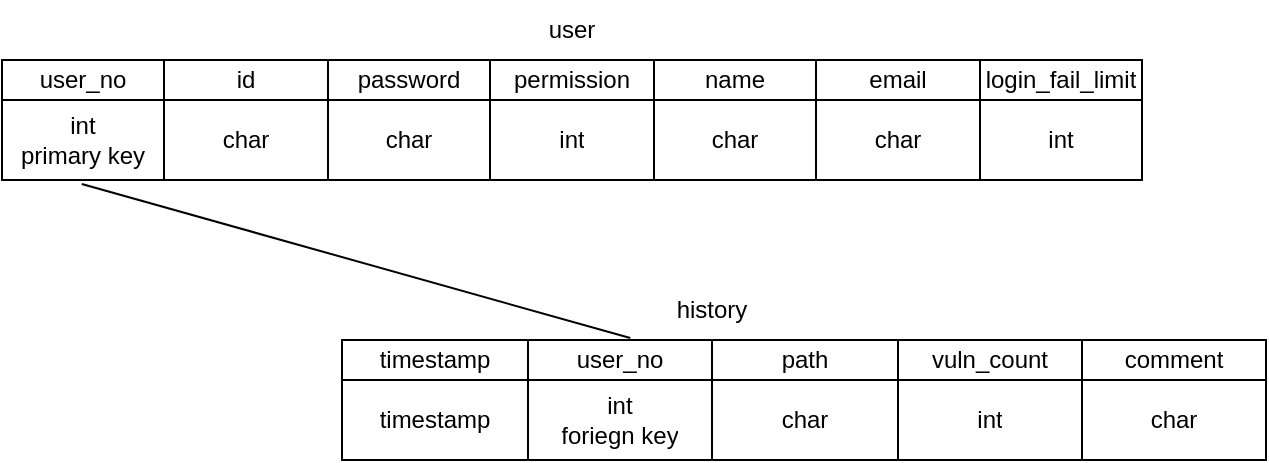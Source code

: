 <mxfile version="16.6.4" type="github">
  <diagram id="C6jIiFBb9JtyNrigomXV" name="Page-1">
    <mxGraphModel dx="1186" dy="796" grid="1" gridSize="10" guides="1" tooltips="1" connect="1" arrows="1" fold="1" page="1" pageScale="1" pageWidth="827" pageHeight="1169" math="0" shadow="0">
      <root>
        <mxCell id="0" />
        <mxCell id="1" parent="0" />
        <mxCell id="mdGvDX3dUPg5RDdedV_2-4" value="" style="shape=table;startSize=0;container=1;collapsible=0;childLayout=tableLayout;" vertex="1" parent="1">
          <mxGeometry x="129" y="170" width="570" height="60" as="geometry" />
        </mxCell>
        <mxCell id="mdGvDX3dUPg5RDdedV_2-5" value="" style="shape=tableRow;horizontal=0;startSize=0;swimlaneHead=0;swimlaneBody=0;top=0;left=0;bottom=0;right=0;collapsible=0;dropTarget=0;fillColor=none;points=[[0,0.5],[1,0.5]];portConstraint=eastwest;" vertex="1" parent="mdGvDX3dUPg5RDdedV_2-4">
          <mxGeometry width="570" height="20" as="geometry" />
        </mxCell>
        <mxCell id="mdGvDX3dUPg5RDdedV_2-6" value="user_no" style="shape=partialRectangle;html=1;whiteSpace=wrap;connectable=0;overflow=hidden;fillColor=none;top=0;left=0;bottom=0;right=0;pointerEvents=1;" vertex="1" parent="mdGvDX3dUPg5RDdedV_2-5">
          <mxGeometry width="81" height="20" as="geometry">
            <mxRectangle width="81" height="20" as="alternateBounds" />
          </mxGeometry>
        </mxCell>
        <mxCell id="mdGvDX3dUPg5RDdedV_2-7" value="id" style="shape=partialRectangle;html=1;whiteSpace=wrap;connectable=0;overflow=hidden;fillColor=none;top=0;left=0;bottom=0;right=0;pointerEvents=1;" vertex="1" parent="mdGvDX3dUPg5RDdedV_2-5">
          <mxGeometry x="81" width="82" height="20" as="geometry">
            <mxRectangle width="82" height="20" as="alternateBounds" />
          </mxGeometry>
        </mxCell>
        <mxCell id="mdGvDX3dUPg5RDdedV_2-8" value="password" style="shape=partialRectangle;html=1;whiteSpace=wrap;connectable=0;overflow=hidden;fillColor=none;top=0;left=0;bottom=0;right=0;pointerEvents=1;" vertex="1" parent="mdGvDX3dUPg5RDdedV_2-5">
          <mxGeometry x="163" width="81" height="20" as="geometry">
            <mxRectangle width="81" height="20" as="alternateBounds" />
          </mxGeometry>
        </mxCell>
        <mxCell id="mdGvDX3dUPg5RDdedV_2-9" value="permission" style="shape=partialRectangle;html=1;whiteSpace=wrap;connectable=0;overflow=hidden;fillColor=none;top=0;left=0;bottom=0;right=0;pointerEvents=1;" vertex="1" parent="mdGvDX3dUPg5RDdedV_2-5">
          <mxGeometry x="244" width="82" height="20" as="geometry">
            <mxRectangle width="82" height="20" as="alternateBounds" />
          </mxGeometry>
        </mxCell>
        <mxCell id="mdGvDX3dUPg5RDdedV_2-10" value="name" style="shape=partialRectangle;html=1;whiteSpace=wrap;connectable=0;overflow=hidden;fillColor=none;top=0;left=0;bottom=0;right=0;pointerEvents=1;" vertex="1" parent="mdGvDX3dUPg5RDdedV_2-5">
          <mxGeometry x="326" width="81" height="20" as="geometry">
            <mxRectangle width="81" height="20" as="alternateBounds" />
          </mxGeometry>
        </mxCell>
        <mxCell id="mdGvDX3dUPg5RDdedV_2-11" value="email" style="shape=partialRectangle;html=1;whiteSpace=wrap;connectable=0;overflow=hidden;fillColor=none;top=0;left=0;bottom=0;right=0;pointerEvents=1;" vertex="1" parent="mdGvDX3dUPg5RDdedV_2-5">
          <mxGeometry x="407" width="82" height="20" as="geometry">
            <mxRectangle width="82" height="20" as="alternateBounds" />
          </mxGeometry>
        </mxCell>
        <mxCell id="mdGvDX3dUPg5RDdedV_2-12" value="login_fail_limit" style="shape=partialRectangle;html=1;whiteSpace=wrap;connectable=0;overflow=hidden;fillColor=none;top=0;left=0;bottom=0;right=0;pointerEvents=1;" vertex="1" parent="mdGvDX3dUPg5RDdedV_2-5">
          <mxGeometry x="489" width="81" height="20" as="geometry">
            <mxRectangle width="81" height="20" as="alternateBounds" />
          </mxGeometry>
        </mxCell>
        <mxCell id="mdGvDX3dUPg5RDdedV_2-13" value="" style="shape=tableRow;horizontal=0;startSize=0;swimlaneHead=0;swimlaneBody=0;top=0;left=0;bottom=0;right=0;collapsible=0;dropTarget=0;fillColor=none;points=[[0,0.5],[1,0.5]];portConstraint=eastwest;" vertex="1" parent="mdGvDX3dUPg5RDdedV_2-4">
          <mxGeometry y="20" width="570" height="40" as="geometry" />
        </mxCell>
        <mxCell id="mdGvDX3dUPg5RDdedV_2-14" value="int &lt;br&gt;primary key" style="shape=partialRectangle;html=1;whiteSpace=wrap;connectable=0;overflow=hidden;fillColor=none;top=0;left=0;bottom=0;right=0;pointerEvents=1;" vertex="1" parent="mdGvDX3dUPg5RDdedV_2-13">
          <mxGeometry width="81" height="40" as="geometry">
            <mxRectangle width="81" height="40" as="alternateBounds" />
          </mxGeometry>
        </mxCell>
        <mxCell id="mdGvDX3dUPg5RDdedV_2-15" value="char" style="shape=partialRectangle;html=1;whiteSpace=wrap;connectable=0;overflow=hidden;fillColor=none;top=0;left=0;bottom=0;right=0;pointerEvents=1;" vertex="1" parent="mdGvDX3dUPg5RDdedV_2-13">
          <mxGeometry x="81" width="82" height="40" as="geometry">
            <mxRectangle width="82" height="40" as="alternateBounds" />
          </mxGeometry>
        </mxCell>
        <mxCell id="mdGvDX3dUPg5RDdedV_2-16" value="char" style="shape=partialRectangle;html=1;whiteSpace=wrap;connectable=0;overflow=hidden;fillColor=none;top=0;left=0;bottom=0;right=0;pointerEvents=1;" vertex="1" parent="mdGvDX3dUPg5RDdedV_2-13">
          <mxGeometry x="163" width="81" height="40" as="geometry">
            <mxRectangle width="81" height="40" as="alternateBounds" />
          </mxGeometry>
        </mxCell>
        <mxCell id="mdGvDX3dUPg5RDdedV_2-17" value="int" style="shape=partialRectangle;html=1;whiteSpace=wrap;connectable=0;overflow=hidden;fillColor=none;top=0;left=0;bottom=0;right=0;pointerEvents=1;" vertex="1" parent="mdGvDX3dUPg5RDdedV_2-13">
          <mxGeometry x="244" width="82" height="40" as="geometry">
            <mxRectangle width="82" height="40" as="alternateBounds" />
          </mxGeometry>
        </mxCell>
        <mxCell id="mdGvDX3dUPg5RDdedV_2-18" value="char" style="shape=partialRectangle;html=1;whiteSpace=wrap;connectable=0;overflow=hidden;fillColor=none;top=0;left=0;bottom=0;right=0;pointerEvents=1;" vertex="1" parent="mdGvDX3dUPg5RDdedV_2-13">
          <mxGeometry x="326" width="81" height="40" as="geometry">
            <mxRectangle width="81" height="40" as="alternateBounds" />
          </mxGeometry>
        </mxCell>
        <mxCell id="mdGvDX3dUPg5RDdedV_2-19" value="char" style="shape=partialRectangle;html=1;whiteSpace=wrap;connectable=0;overflow=hidden;fillColor=none;top=0;left=0;bottom=0;right=0;pointerEvents=1;" vertex="1" parent="mdGvDX3dUPg5RDdedV_2-13">
          <mxGeometry x="407" width="82" height="40" as="geometry">
            <mxRectangle width="82" height="40" as="alternateBounds" />
          </mxGeometry>
        </mxCell>
        <mxCell id="mdGvDX3dUPg5RDdedV_2-20" value="int" style="shape=partialRectangle;html=1;whiteSpace=wrap;connectable=0;overflow=hidden;fillColor=none;top=0;left=0;bottom=0;right=0;pointerEvents=1;" vertex="1" parent="mdGvDX3dUPg5RDdedV_2-13">
          <mxGeometry x="489" width="81" height="40" as="geometry">
            <mxRectangle width="81" height="40" as="alternateBounds" />
          </mxGeometry>
        </mxCell>
        <mxCell id="mdGvDX3dUPg5RDdedV_2-23" value="user" style="text;html=1;strokeColor=none;fillColor=none;align=center;verticalAlign=middle;whiteSpace=wrap;rounded=0;" vertex="1" parent="1">
          <mxGeometry x="384" y="140" width="60" height="30" as="geometry" />
        </mxCell>
        <mxCell id="mdGvDX3dUPg5RDdedV_2-24" value="history" style="text;html=1;strokeColor=none;fillColor=none;align=center;verticalAlign=middle;whiteSpace=wrap;rounded=0;" vertex="1" parent="1">
          <mxGeometry x="454" y="280" width="60" height="30" as="geometry" />
        </mxCell>
        <mxCell id="mdGvDX3dUPg5RDdedV_2-25" value="" style="shape=table;startSize=0;container=1;collapsible=0;childLayout=tableLayout;" vertex="1" parent="1">
          <mxGeometry x="299" y="310" width="462" height="60" as="geometry" />
        </mxCell>
        <mxCell id="mdGvDX3dUPg5RDdedV_2-26" value="" style="shape=tableRow;horizontal=0;startSize=0;swimlaneHead=0;swimlaneBody=0;top=0;left=0;bottom=0;right=0;collapsible=0;dropTarget=0;fillColor=none;points=[[0,0.5],[1,0.5]];portConstraint=eastwest;" vertex="1" parent="mdGvDX3dUPg5RDdedV_2-25">
          <mxGeometry width="462" height="20" as="geometry" />
        </mxCell>
        <mxCell id="mdGvDX3dUPg5RDdedV_2-27" value="timestamp" style="shape=partialRectangle;html=1;whiteSpace=wrap;connectable=0;overflow=hidden;fillColor=none;top=0;left=0;bottom=0;right=0;pointerEvents=1;" vertex="1" parent="mdGvDX3dUPg5RDdedV_2-26">
          <mxGeometry width="93" height="20" as="geometry">
            <mxRectangle width="93" height="20" as="alternateBounds" />
          </mxGeometry>
        </mxCell>
        <mxCell id="mdGvDX3dUPg5RDdedV_2-28" value="user_no" style="shape=partialRectangle;html=1;whiteSpace=wrap;connectable=0;overflow=hidden;fillColor=none;top=0;left=0;bottom=0;right=0;pointerEvents=1;" vertex="1" parent="mdGvDX3dUPg5RDdedV_2-26">
          <mxGeometry x="93" width="92" height="20" as="geometry">
            <mxRectangle width="92" height="20" as="alternateBounds" />
          </mxGeometry>
        </mxCell>
        <mxCell id="mdGvDX3dUPg5RDdedV_2-29" value="path" style="shape=partialRectangle;html=1;whiteSpace=wrap;connectable=0;overflow=hidden;fillColor=none;top=0;left=0;bottom=0;right=0;pointerEvents=1;" vertex="1" parent="mdGvDX3dUPg5RDdedV_2-26">
          <mxGeometry x="185" width="93" height="20" as="geometry">
            <mxRectangle width="93" height="20" as="alternateBounds" />
          </mxGeometry>
        </mxCell>
        <mxCell id="mdGvDX3dUPg5RDdedV_2-30" value="vuln_count" style="shape=partialRectangle;html=1;whiteSpace=wrap;connectable=0;overflow=hidden;fillColor=none;top=0;left=0;bottom=0;right=0;pointerEvents=1;" vertex="1" parent="mdGvDX3dUPg5RDdedV_2-26">
          <mxGeometry x="278" width="92" height="20" as="geometry">
            <mxRectangle width="92" height="20" as="alternateBounds" />
          </mxGeometry>
        </mxCell>
        <mxCell id="mdGvDX3dUPg5RDdedV_2-37" value="comment" style="shape=partialRectangle;html=1;whiteSpace=wrap;connectable=0;overflow=hidden;fillColor=none;top=0;left=0;bottom=0;right=0;pointerEvents=1;" vertex="1" parent="mdGvDX3dUPg5RDdedV_2-26">
          <mxGeometry x="370" width="92" height="20" as="geometry">
            <mxRectangle width="92" height="20" as="alternateBounds" />
          </mxGeometry>
        </mxCell>
        <mxCell id="mdGvDX3dUPg5RDdedV_2-31" value="" style="shape=tableRow;horizontal=0;startSize=0;swimlaneHead=0;swimlaneBody=0;top=0;left=0;bottom=0;right=0;collapsible=0;dropTarget=0;fillColor=none;points=[[0,0.5],[1,0.5]];portConstraint=eastwest;" vertex="1" parent="mdGvDX3dUPg5RDdedV_2-25">
          <mxGeometry y="20" width="462" height="40" as="geometry" />
        </mxCell>
        <mxCell id="mdGvDX3dUPg5RDdedV_2-32" value="timestamp" style="shape=partialRectangle;html=1;whiteSpace=wrap;connectable=0;overflow=hidden;fillColor=none;top=0;left=0;bottom=0;right=0;pointerEvents=1;" vertex="1" parent="mdGvDX3dUPg5RDdedV_2-31">
          <mxGeometry width="93" height="40" as="geometry">
            <mxRectangle width="93" height="40" as="alternateBounds" />
          </mxGeometry>
        </mxCell>
        <mxCell id="mdGvDX3dUPg5RDdedV_2-33" value="int&lt;br&gt;foriegn key" style="shape=partialRectangle;html=1;whiteSpace=wrap;connectable=0;overflow=hidden;fillColor=none;top=0;left=0;bottom=0;right=0;pointerEvents=1;" vertex="1" parent="mdGvDX3dUPg5RDdedV_2-31">
          <mxGeometry x="93" width="92" height="40" as="geometry">
            <mxRectangle width="92" height="40" as="alternateBounds" />
          </mxGeometry>
        </mxCell>
        <mxCell id="mdGvDX3dUPg5RDdedV_2-34" value="char" style="shape=partialRectangle;html=1;whiteSpace=wrap;connectable=0;overflow=hidden;fillColor=none;top=0;left=0;bottom=0;right=0;pointerEvents=1;" vertex="1" parent="mdGvDX3dUPg5RDdedV_2-31">
          <mxGeometry x="185" width="93" height="40" as="geometry">
            <mxRectangle width="93" height="40" as="alternateBounds" />
          </mxGeometry>
        </mxCell>
        <mxCell id="mdGvDX3dUPg5RDdedV_2-35" value="int" style="shape=partialRectangle;html=1;whiteSpace=wrap;connectable=0;overflow=hidden;fillColor=none;top=0;left=0;bottom=0;right=0;pointerEvents=1;" vertex="1" parent="mdGvDX3dUPg5RDdedV_2-31">
          <mxGeometry x="278" width="92" height="40" as="geometry">
            <mxRectangle width="92" height="40" as="alternateBounds" />
          </mxGeometry>
        </mxCell>
        <mxCell id="mdGvDX3dUPg5RDdedV_2-38" value="char" style="shape=partialRectangle;html=1;whiteSpace=wrap;connectable=0;overflow=hidden;fillColor=none;top=0;left=0;bottom=0;right=0;pointerEvents=1;" vertex="1" parent="mdGvDX3dUPg5RDdedV_2-31">
          <mxGeometry x="370" width="92" height="40" as="geometry">
            <mxRectangle width="92" height="40" as="alternateBounds" />
          </mxGeometry>
        </mxCell>
        <mxCell id="mdGvDX3dUPg5RDdedV_2-36" value="" style="endArrow=none;html=1;rounded=0;entryX=0.07;entryY=1.05;entryDx=0;entryDy=0;entryPerimeter=0;exitX=0.312;exitY=-0.05;exitDx=0;exitDy=0;exitPerimeter=0;" edge="1" parent="1" source="mdGvDX3dUPg5RDdedV_2-26" target="mdGvDX3dUPg5RDdedV_2-13">
          <mxGeometry width="50" height="50" relative="1" as="geometry">
            <mxPoint x="319" y="410" as="sourcePoint" />
            <mxPoint x="369" y="360" as="targetPoint" />
          </mxGeometry>
        </mxCell>
      </root>
    </mxGraphModel>
  </diagram>
</mxfile>
